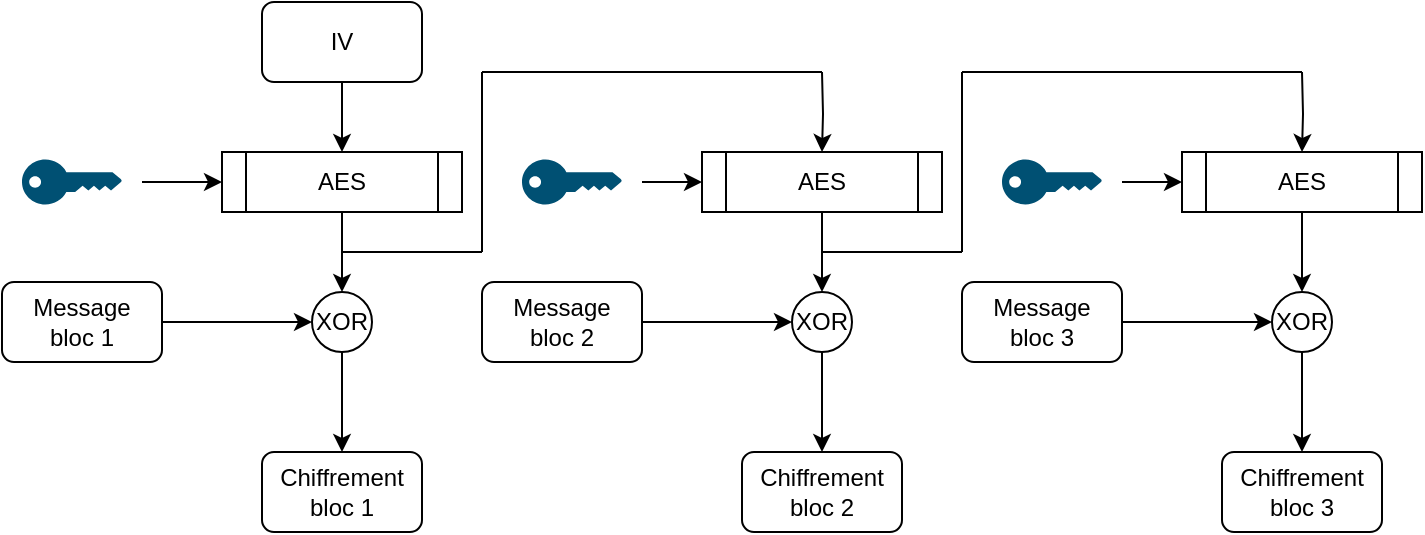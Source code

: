 <mxfile version="15.7.3"><diagram id="R94866wrfydmjI1TcIGw" name="Page-1"><mxGraphModel dx="970" dy="684" grid="1" gridSize="10" guides="1" tooltips="1" connect="1" arrows="1" fold="1" page="1" pageScale="1" pageWidth="850" pageHeight="1100" math="0" shadow="0"><root><mxCell id="0"/><mxCell id="1" parent="0"/><mxCell id="hJnjnGaDH_ha2pBOBL41-1" value="" style="edgeStyle=orthogonalEdgeStyle;rounded=0;orthogonalLoop=1;jettySize=auto;html=1;" edge="1" parent="1" source="UCuat8p_KdAJ_d-03tH1-1" target="UCuat8p_KdAJ_d-03tH1-9"><mxGeometry relative="1" as="geometry"/></mxCell><mxCell id="UCuat8p_KdAJ_d-03tH1-1" value="IV" style="rounded=1;whiteSpace=wrap;html=1;" parent="1" vertex="1"><mxGeometry x="170" y="115" width="80" height="40" as="geometry"/></mxCell><mxCell id="hJnjnGaDH_ha2pBOBL41-5" value="" style="edgeStyle=orthogonalEdgeStyle;rounded=0;orthogonalLoop=1;jettySize=auto;html=1;" edge="1" parent="1" source="UCuat8p_KdAJ_d-03tH1-5" target="UCuat8p_KdAJ_d-03tH1-13"><mxGeometry relative="1" as="geometry"/></mxCell><mxCell id="UCuat8p_KdAJ_d-03tH1-5" value="XOR" style="ellipse;whiteSpace=wrap;html=1;aspect=fixed;" parent="1" vertex="1"><mxGeometry x="195" y="260" width="30" height="30" as="geometry"/></mxCell><mxCell id="hJnjnGaDH_ha2pBOBL41-2" value="" style="edgeStyle=orthogonalEdgeStyle;rounded=0;orthogonalLoop=1;jettySize=auto;html=1;" edge="1" parent="1" source="UCuat8p_KdAJ_d-03tH1-9" target="UCuat8p_KdAJ_d-03tH1-5"><mxGeometry relative="1" as="geometry"/></mxCell><mxCell id="UCuat8p_KdAJ_d-03tH1-9" value="AES" style="shape=process;whiteSpace=wrap;html=1;backgroundOutline=1;" parent="1" vertex="1"><mxGeometry x="150" y="190" width="120" height="30" as="geometry"/></mxCell><mxCell id="UCuat8p_KdAJ_d-03tH1-10" value="" style="endArrow=classic;html=1;rounded=0;entryX=0;entryY=0.5;entryDx=0;entryDy=0;" parent="1" target="UCuat8p_KdAJ_d-03tH1-9" edge="1"><mxGeometry width="50" height="50" relative="1" as="geometry"><mxPoint x="110" y="205" as="sourcePoint"/><mxPoint x="450" y="270" as="targetPoint"/></mxGeometry></mxCell><mxCell id="UCuat8p_KdAJ_d-03tH1-11" value="" style="points=[[0,0.5,0],[0.24,0,0],[0.5,0.28,0],[0.995,0.475,0],[0.5,0.72,0],[0.24,1,0]];verticalLabelPosition=bottom;sketch=0;html=1;verticalAlign=top;aspect=fixed;align=center;pointerEvents=1;shape=mxgraph.cisco19.key;fillColor=#005073;strokeColor=none;" parent="1" vertex="1"><mxGeometry x="50" y="193.75" width="50" height="22.5" as="geometry"/></mxCell><mxCell id="UCuat8p_KdAJ_d-03tH1-13" value="&lt;div&gt;Chiffrement&lt;/div&gt;&lt;div&gt;bloc 1&lt;br&gt;&lt;/div&gt;" style="rounded=1;whiteSpace=wrap;html=1;" parent="1" vertex="1"><mxGeometry x="170" y="340" width="80" height="40" as="geometry"/></mxCell><mxCell id="hJnjnGaDH_ha2pBOBL41-4" value="" style="edgeStyle=orthogonalEdgeStyle;rounded=0;orthogonalLoop=1;jettySize=auto;html=1;" edge="1" parent="1" source="hJnjnGaDH_ha2pBOBL41-3" target="UCuat8p_KdAJ_d-03tH1-5"><mxGeometry relative="1" as="geometry"/></mxCell><mxCell id="hJnjnGaDH_ha2pBOBL41-3" value="&lt;div&gt;Message&lt;/div&gt;&lt;div&gt;bloc 1&lt;br&gt;&lt;/div&gt;" style="rounded=1;whiteSpace=wrap;html=1;" vertex="1" parent="1"><mxGeometry x="40" y="255" width="80" height="40" as="geometry"/></mxCell><mxCell id="hJnjnGaDH_ha2pBOBL41-7" value="" style="edgeStyle=orthogonalEdgeStyle;rounded=0;orthogonalLoop=1;jettySize=auto;html=1;" edge="1" target="hJnjnGaDH_ha2pBOBL41-12" parent="1"><mxGeometry relative="1" as="geometry"><mxPoint x="450" y="150" as="sourcePoint"/></mxGeometry></mxCell><mxCell id="hJnjnGaDH_ha2pBOBL41-9" value="" style="edgeStyle=orthogonalEdgeStyle;rounded=0;orthogonalLoop=1;jettySize=auto;html=1;" edge="1" source="hJnjnGaDH_ha2pBOBL41-10" target="hJnjnGaDH_ha2pBOBL41-13" parent="1"><mxGeometry relative="1" as="geometry"/></mxCell><mxCell id="hJnjnGaDH_ha2pBOBL41-10" value="XOR" style="ellipse;whiteSpace=wrap;html=1;aspect=fixed;" vertex="1" parent="1"><mxGeometry x="435" y="260" width="30" height="30" as="geometry"/></mxCell><mxCell id="hJnjnGaDH_ha2pBOBL41-11" value="" style="edgeStyle=orthogonalEdgeStyle;rounded=0;orthogonalLoop=1;jettySize=auto;html=1;" edge="1" source="hJnjnGaDH_ha2pBOBL41-12" target="hJnjnGaDH_ha2pBOBL41-10" parent="1"><mxGeometry relative="1" as="geometry"/></mxCell><mxCell id="hJnjnGaDH_ha2pBOBL41-12" value="AES" style="shape=process;whiteSpace=wrap;html=1;backgroundOutline=1;" vertex="1" parent="1"><mxGeometry x="390" y="190" width="120" height="30" as="geometry"/></mxCell><mxCell id="hJnjnGaDH_ha2pBOBL41-13" value="&lt;div&gt;Chiffrement&lt;/div&gt;&lt;div&gt;bloc 2&lt;br&gt;&lt;/div&gt;" style="rounded=1;whiteSpace=wrap;html=1;" vertex="1" parent="1"><mxGeometry x="410" y="340" width="80" height="40" as="geometry"/></mxCell><mxCell id="hJnjnGaDH_ha2pBOBL41-14" value="" style="points=[[0,0.5,0],[0.24,0,0],[0.5,0.28,0],[0.995,0.475,0],[0.5,0.72,0],[0.24,1,0]];verticalLabelPosition=bottom;sketch=0;html=1;verticalAlign=top;aspect=fixed;align=center;pointerEvents=1;shape=mxgraph.cisco19.key;fillColor=#005073;strokeColor=none;" vertex="1" parent="1"><mxGeometry x="300" y="193.75" width="50" height="22.5" as="geometry"/></mxCell><mxCell id="hJnjnGaDH_ha2pBOBL41-15" value="" style="endArrow=classic;html=1;rounded=0;" edge="1" parent="1"><mxGeometry width="50" height="50" relative="1" as="geometry"><mxPoint x="370" y="205" as="sourcePoint"/><mxPoint x="390" y="205" as="targetPoint"/><Array as="points"><mxPoint x="360" y="205"/><mxPoint x="370" y="205"/></Array></mxGeometry></mxCell><mxCell id="hJnjnGaDH_ha2pBOBL41-16" value="" style="endArrow=none;html=1;rounded=0;" edge="1" parent="1"><mxGeometry width="50" height="50" relative="1" as="geometry"><mxPoint x="210" y="240" as="sourcePoint"/><mxPoint x="280" y="240" as="targetPoint"/></mxGeometry></mxCell><mxCell id="hJnjnGaDH_ha2pBOBL41-17" value="" style="endArrow=none;html=1;rounded=0;" edge="1" parent="1"><mxGeometry width="50" height="50" relative="1" as="geometry"><mxPoint x="280" y="240" as="sourcePoint"/><mxPoint x="280" y="150" as="targetPoint"/></mxGeometry></mxCell><mxCell id="hJnjnGaDH_ha2pBOBL41-18" value="" style="endArrow=none;html=1;rounded=0;" edge="1" parent="1"><mxGeometry width="50" height="50" relative="1" as="geometry"><mxPoint x="280" y="150" as="sourcePoint"/><mxPoint x="450" y="150" as="targetPoint"/></mxGeometry></mxCell><mxCell id="hJnjnGaDH_ha2pBOBL41-19" value="&lt;div&gt;Message&lt;/div&gt;&lt;div&gt;bloc 2&lt;br&gt;&lt;/div&gt;" style="rounded=1;whiteSpace=wrap;html=1;" vertex="1" parent="1"><mxGeometry x="280" y="255" width="80" height="40" as="geometry"/></mxCell><mxCell id="hJnjnGaDH_ha2pBOBL41-20" value="" style="edgeStyle=orthogonalEdgeStyle;rounded=0;orthogonalLoop=1;jettySize=auto;html=1;" edge="1" source="hJnjnGaDH_ha2pBOBL41-19" parent="1"><mxGeometry relative="1" as="geometry"><mxPoint x="435" y="275" as="targetPoint"/></mxGeometry></mxCell><mxCell id="hJnjnGaDH_ha2pBOBL41-21" value="" style="edgeStyle=orthogonalEdgeStyle;rounded=0;orthogonalLoop=1;jettySize=auto;html=1;" edge="1" target="hJnjnGaDH_ha2pBOBL41-25" parent="1"><mxGeometry relative="1" as="geometry"><mxPoint x="690" y="150" as="sourcePoint"/></mxGeometry></mxCell><mxCell id="hJnjnGaDH_ha2pBOBL41-22" value="" style="edgeStyle=orthogonalEdgeStyle;rounded=0;orthogonalLoop=1;jettySize=auto;html=1;" edge="1" source="hJnjnGaDH_ha2pBOBL41-23" target="hJnjnGaDH_ha2pBOBL41-26" parent="1"><mxGeometry relative="1" as="geometry"/></mxCell><mxCell id="hJnjnGaDH_ha2pBOBL41-23" value="XOR" style="ellipse;whiteSpace=wrap;html=1;aspect=fixed;" vertex="1" parent="1"><mxGeometry x="675" y="260" width="30" height="30" as="geometry"/></mxCell><mxCell id="hJnjnGaDH_ha2pBOBL41-24" value="" style="edgeStyle=orthogonalEdgeStyle;rounded=0;orthogonalLoop=1;jettySize=auto;html=1;" edge="1" source="hJnjnGaDH_ha2pBOBL41-25" target="hJnjnGaDH_ha2pBOBL41-23" parent="1"><mxGeometry relative="1" as="geometry"/></mxCell><mxCell id="hJnjnGaDH_ha2pBOBL41-25" value="AES" style="shape=process;whiteSpace=wrap;html=1;backgroundOutline=1;" vertex="1" parent="1"><mxGeometry x="630" y="190" width="120" height="30" as="geometry"/></mxCell><mxCell id="hJnjnGaDH_ha2pBOBL41-26" value="&lt;div&gt;Chiffrement&lt;/div&gt;&lt;div&gt;bloc 3&lt;br&gt;&lt;/div&gt;" style="rounded=1;whiteSpace=wrap;html=1;" vertex="1" parent="1"><mxGeometry x="650" y="340" width="80" height="40" as="geometry"/></mxCell><mxCell id="hJnjnGaDH_ha2pBOBL41-27" value="" style="points=[[0,0.5,0],[0.24,0,0],[0.5,0.28,0],[0.995,0.475,0],[0.5,0.72,0],[0.24,1,0]];verticalLabelPosition=bottom;sketch=0;html=1;verticalAlign=top;aspect=fixed;align=center;pointerEvents=1;shape=mxgraph.cisco19.key;fillColor=#005073;strokeColor=none;" vertex="1" parent="1"><mxGeometry x="540" y="193.75" width="50" height="22.5" as="geometry"/></mxCell><mxCell id="hJnjnGaDH_ha2pBOBL41-28" value="" style="endArrow=classic;html=1;rounded=0;" edge="1" parent="1"><mxGeometry width="50" height="50" relative="1" as="geometry"><mxPoint x="610" y="205" as="sourcePoint"/><mxPoint x="630" y="205" as="targetPoint"/><Array as="points"><mxPoint x="600" y="205"/><mxPoint x="610" y="205"/></Array></mxGeometry></mxCell><mxCell id="hJnjnGaDH_ha2pBOBL41-29" value="" style="endArrow=none;html=1;rounded=0;" edge="1" parent="1"><mxGeometry width="50" height="50" relative="1" as="geometry"><mxPoint x="520" y="240" as="sourcePoint"/><mxPoint x="520" y="150" as="targetPoint"/></mxGeometry></mxCell><mxCell id="hJnjnGaDH_ha2pBOBL41-30" value="" style="endArrow=none;html=1;rounded=0;" edge="1" parent="1"><mxGeometry width="50" height="50" relative="1" as="geometry"><mxPoint x="520" y="150" as="sourcePoint"/><mxPoint x="690" y="150" as="targetPoint"/></mxGeometry></mxCell><mxCell id="hJnjnGaDH_ha2pBOBL41-31" value="&lt;div&gt;Message&lt;/div&gt;&lt;div&gt;bloc 3&lt;br&gt;&lt;/div&gt;" style="rounded=1;whiteSpace=wrap;html=1;" vertex="1" parent="1"><mxGeometry x="520" y="255" width="80" height="40" as="geometry"/></mxCell><mxCell id="hJnjnGaDH_ha2pBOBL41-32" value="" style="edgeStyle=orthogonalEdgeStyle;rounded=0;orthogonalLoop=1;jettySize=auto;html=1;" edge="1" source="hJnjnGaDH_ha2pBOBL41-31" parent="1"><mxGeometry relative="1" as="geometry"><mxPoint x="675" y="275" as="targetPoint"/></mxGeometry></mxCell><mxCell id="hJnjnGaDH_ha2pBOBL41-33" value="" style="endArrow=none;html=1;rounded=0;" edge="1" parent="1"><mxGeometry width="50" height="50" relative="1" as="geometry"><mxPoint x="450" y="240" as="sourcePoint"/><mxPoint x="520" y="240" as="targetPoint"/></mxGeometry></mxCell></root></mxGraphModel></diagram></mxfile>